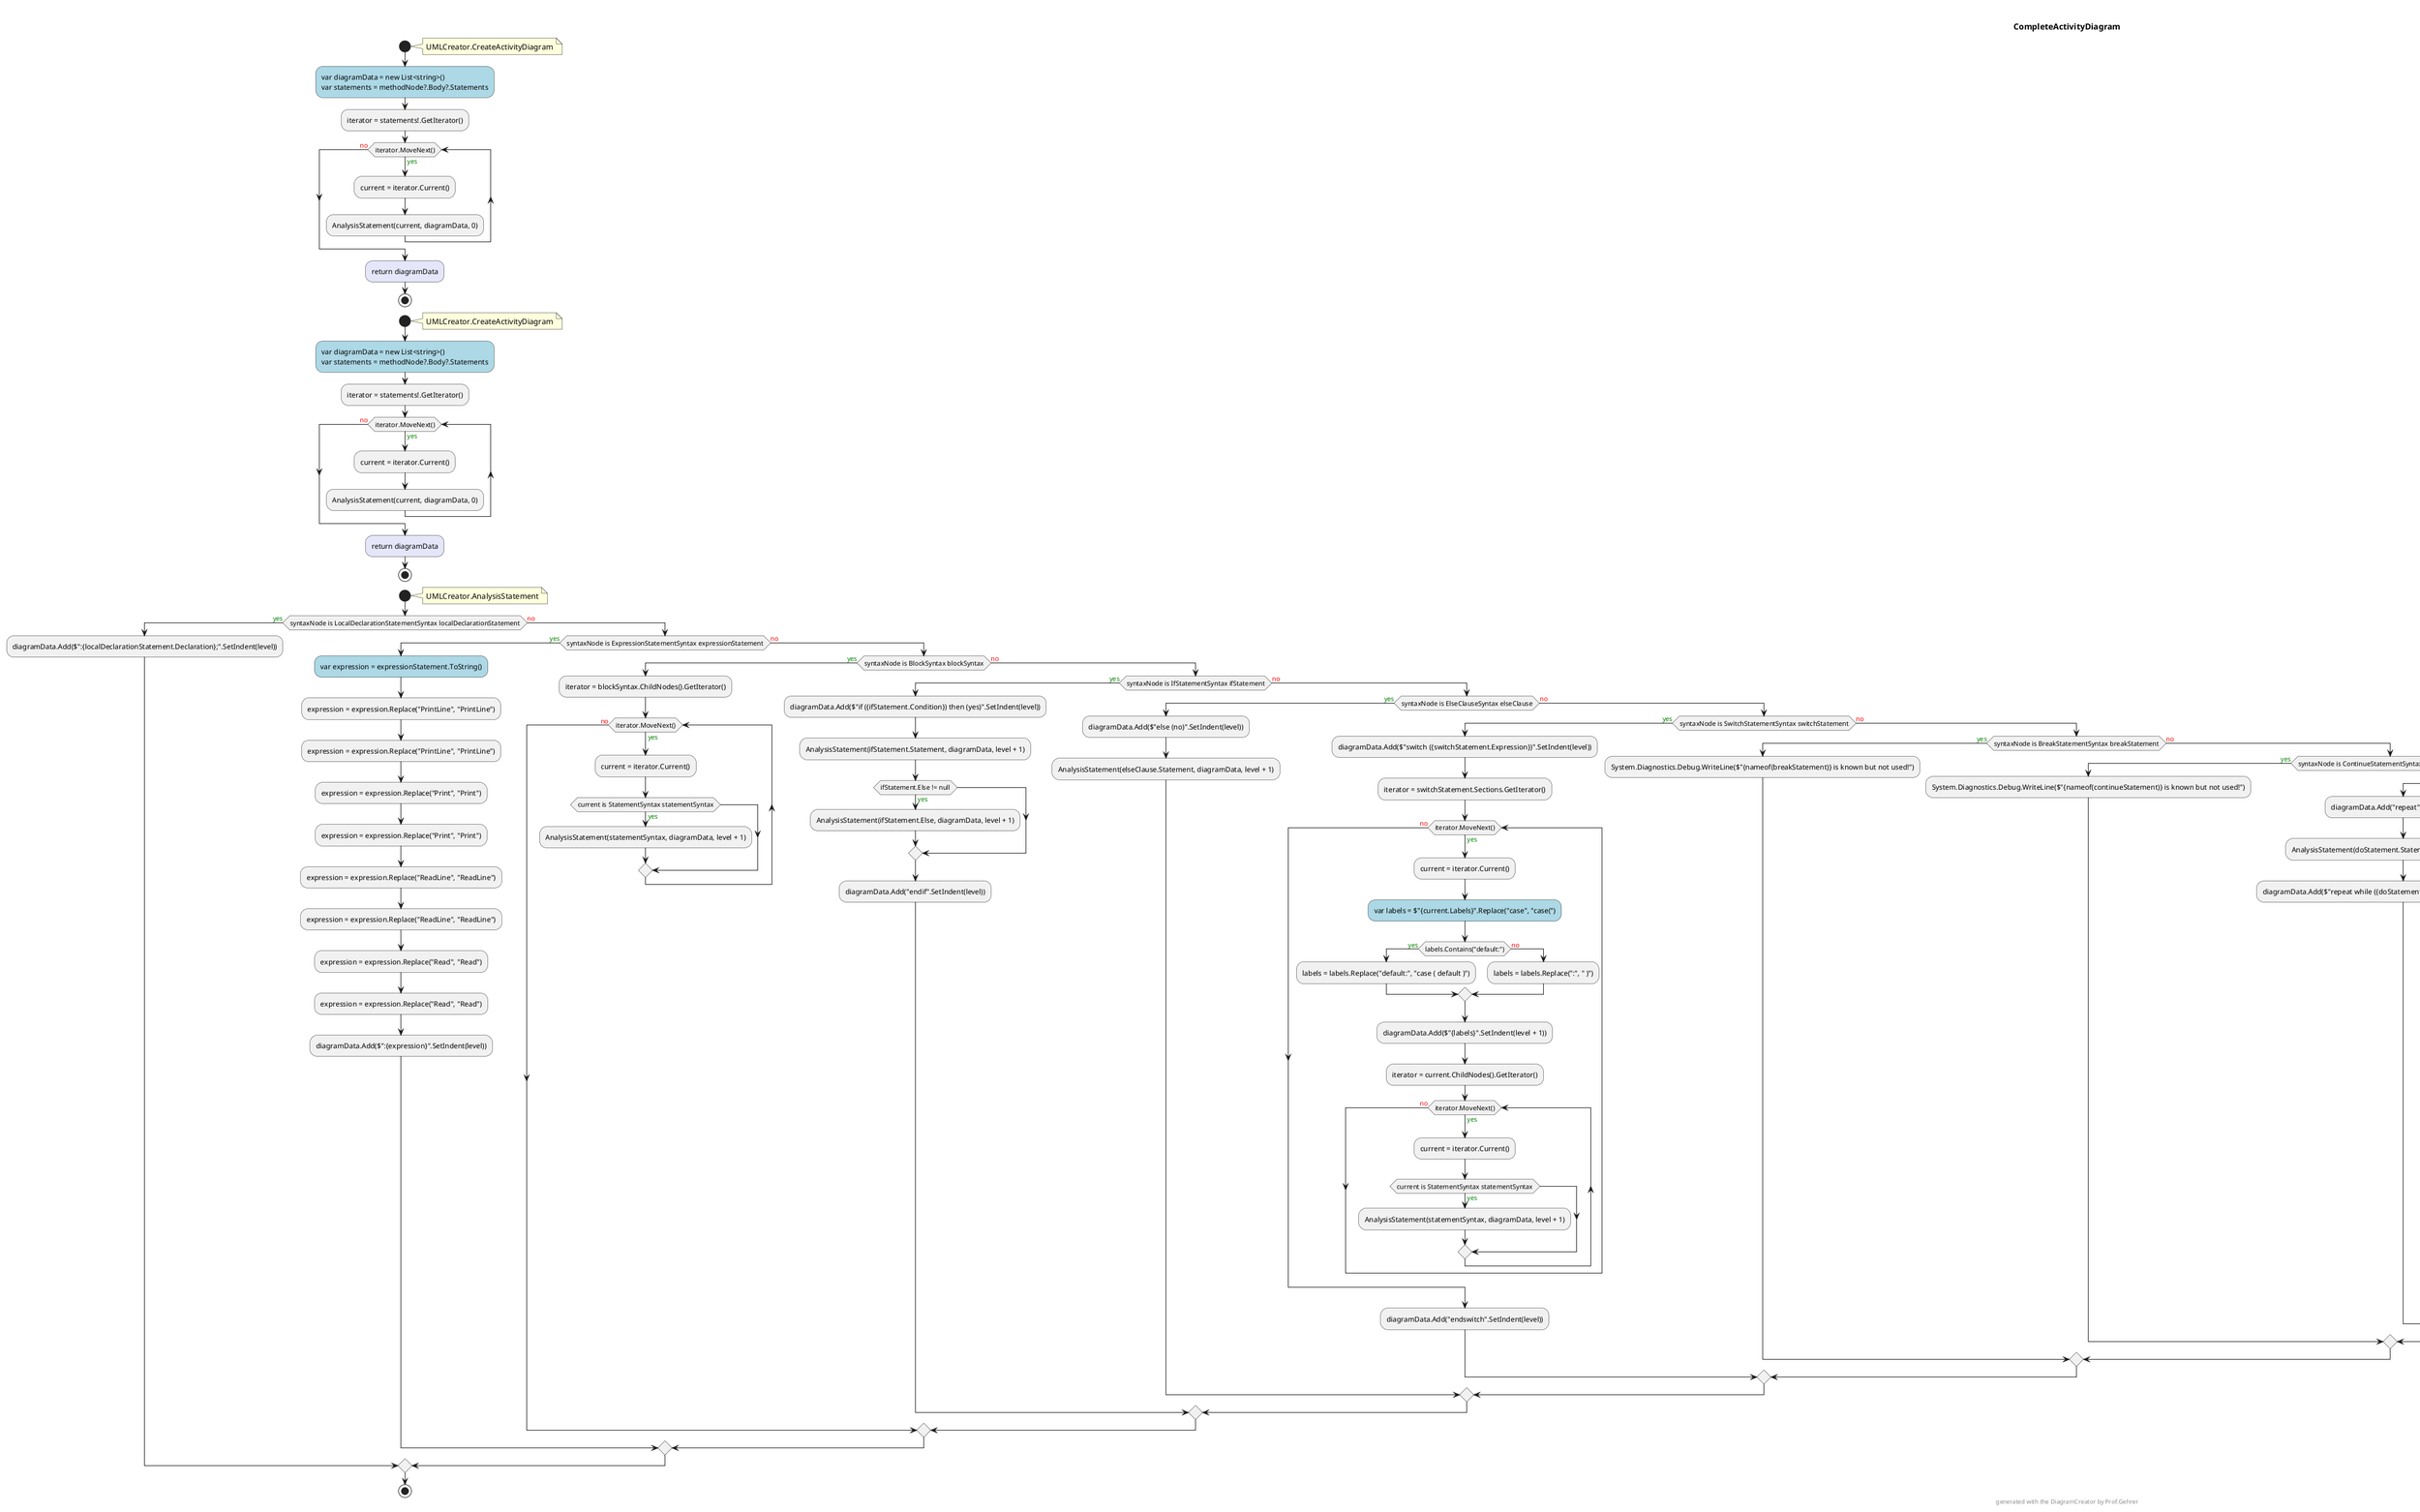 @startuml CompleteActivityDiagram
header
generated on 3/9/2024 8:21:55 PM
end header
title CompleteActivityDiagram
start
note right:  UMLCreator.CreateActivityDiagram
#LightBlue:var diagramData = new List<string>()
var statements = methodNode?.Body?.Statements;
:iterator = statements!.GetIterator();
while (iterator.MoveNext()) is (<color:green>yes)
:current = iterator.Current();
      :AnalysisStatement(current, diagramData, 0);
endwhile (<color:red>no)
#Lavender:return diagramData;
footer
generated with the DiagramCreator by Prof.Gehrer
end footer
stop
start
note right:  UMLCreator.CreateActivityDiagram
#LightBlue:var diagramData = new List<string>()
var statements = methodNode?.Body?.Statements;
:iterator = statements!.GetIterator();
while (iterator.MoveNext()) is (<color:green>yes)
:current = iterator.Current();
      :AnalysisStatement(current, diagramData, 0);
endwhile (<color:red>no)
#Lavender:return diagramData;
footer
generated with the DiagramCreator by Prof.Gehrer
end footer
stop
start
note right:  UMLCreator.AnalysisStatement
if (syntaxNode is LocalDeclarationStatementSyntax localDeclarationStatement) then (<color:green>yes)
    :diagramData.Add($":{localDeclarationStatement.Declaration};".SetIndent(level));
  else (<color:red>no)
    if (syntaxNode is ExpressionStatementSyntax expressionStatement) then (<color:green>yes)
        #LightBlue:var expression = expressionStatement.ToString();
        :expression = expression.Replace("PrintLine", "PrintLine");
        :expression = expression.Replace("PrintLine", "PrintLine");
        :expression = expression.Replace("Print", "Print");
        :expression = expression.Replace("Print", "Print");
        :expression = expression.Replace("ReadLine", "ReadLine");
        :expression = expression.Replace("ReadLine", "ReadLine");
        :expression = expression.Replace("Read", "Read");
        :expression = expression.Replace("Read", "Read");
        :diagramData.Add($":{expression}".SetIndent(level));
      else (<color:red>no)
        if (syntaxNode is BlockSyntax blockSyntax) then (<color:green>yes)
            :iterator = blockSyntax.ChildNodes().GetIterator();
            while (iterator.MoveNext()) is (<color:green>yes)
            :current = iterator.Current();
                              if (current is StatementSyntax statementSyntax) then (<color:green>yes)
                                  :AnalysisStatement(statementSyntax, diagramData, level + 1);
                              endif
            endwhile (<color:red>no)
          else (<color:red>no)
            if (syntaxNode is IfStatementSyntax ifStatement) then (<color:green>yes)
                :diagramData.Add($"if ({ifStatement.Condition}) then (yes)".SetIndent(level));
                :AnalysisStatement(ifStatement.Statement, diagramData, level + 1);
                if (ifStatement.Else != null) then (<color:green>yes)
                  :AnalysisStatement(ifStatement.Else, diagramData, level + 1);
                endif
                :diagramData.Add("endif".SetIndent(level));
              else (<color:red>no)
                if (syntaxNode is ElseClauseSyntax elseClause) then (<color:green>yes)
                    :diagramData.Add($"else (no)".SetIndent(level));
                    :AnalysisStatement(elseClause.Statement, diagramData, level + 1);
                  else (<color:red>no)
                    if (syntaxNode is SwitchStatementSyntax switchStatement) then (<color:green>yes)
                        :diagramData.Add($"switch ({switchStatement.Expression})".SetIndent(level));
                        :iterator = switchStatement.Sections.GetIterator();
                        while (iterator.MoveNext()) is (<color:green>yes)
                        :current = iterator.Current();
                                                      #LightBlue:var labels = $"{current.Labels}".Replace("case", "case(");
                                                      if (labels.Contains("default:")) then (<color:green>yes)
                                                        :labels = labels.Replace("default:", "case ( default )");
                                                        else (<color:red>no)
                                                          :labels = labels.Replace(":", " )");
                                                      endif
                                                      :diagramData.Add($"{labels}".SetIndent(level + 1));
                                                      :iterator = current.ChildNodes().GetIterator();
                                                      while (iterator.MoveNext()) is (<color:green>yes)
                                                      :current = iterator.Current();
                                                                                        if (current is StatementSyntax statementSyntax) then (<color:green>yes)
                                                                                            :AnalysisStatement(statementSyntax, diagramData, level + 1);
                                                                                        endif
                                                      endwhile (<color:red>no)
                        endwhile (<color:red>no)
                        :diagramData.Add("endswitch".SetIndent(level));
                      else (<color:red>no)
                        if (syntaxNode is BreakStatementSyntax breakStatement) then (<color:green>yes)
                            :System.Diagnostics.Debug.WriteLine($"{nameof(breakStatement)} is known but not used!");
                          else (<color:red>no)
                            if (syntaxNode is ContinueStatementSyntax continueStatement) then (<color:green>yes)
                                :System.Diagnostics.Debug.WriteLine($"{nameof(continueStatement)} is known but not used!");
                              else (<color:red>no)
                                if (syntaxNode is DoStatementSyntax doStatement) then (<color:green>yes)
                                    :diagramData.Add("repeat".SetIndent(level));
                                    :AnalysisStatement(doStatement.Statement, diagramData, level + 1);
                                    :diagramData.Add($"repeat while ({doStatement.Condition}) is (yes)".SetIndent(level));
                                  else (<color:red>no)
                                    if (syntaxNode is WhileStatementSyntax whileStatement) then (<color:green>yes)
                                        :diagramData.Add($"while ({whileStatement.Condition}) is (yes)".SetIndent(level));
                                        :AnalysisStatement(whileStatement.Statement, diagramData, level + 1);
                                        :diagramData.Add("endwhile (no)".SetIndent(level));
                                      else (<color:red>no)
                                        if (syntaxNode is ForStatementSyntax forStatement) then (<color:green>yes)
                                            :diagramData.Add($":{forStatement.Declaration};".SetIndent(level));
                                            :diagramData.Add($"while ({forStatement.Condition}) is (yes)".SetIndent(level));
                                            :AnalysisStatement(forStatement.Statement, diagramData, level + 1);
                                            if (forStatement.Incrementors.Count > 0) then (<color:green>yes)
                                              :diagramData.Add($":{forStatement.Incrementors};".SetIndent(level));
                                            endif
                                            :diagramData.Add("endwhile (no)".SetIndent(level));
                                          else (<color:red>no)
                                            if (syntaxNode is ForEachStatementSyntax forEachStatement) then (<color:green>yes)
                                                #LightBlue:var statements = new List<string>();
                                                :diagramData.Add($":iterator = {forEachStatement.Expression}.GetIterator();".SetIndent(level));
                                                :diagramData.Add($"while (iterator.MoveNext()) is (yes)".SetIndent(level));
                                                :diagramData.Add($":current = iterator.Current();".SetIndent(level));
                                                :AnalysisStatement(forEachStatement.Statement, statements, level + 1);
                                                :iterator = statements.GetIterator();
                                                while (iterator.MoveNext()) is (<color:green>yes)
                                                :current = iterator.Current();
                                                                                                      :diagramData.Add(current.Replace(forEachStatement.Identifier.ToString(), "current").SetIndent(level + 1));
                                                endwhile (<color:red>no)
                                                :diagramData.Add("endwhile (no)".SetIndent(level));
                                              else (<color:red>no)
                                                if (syntaxNode is ReturnStatementSyntax returnStatement) then (<color:green>yes)
                                                    :System.Diagnostics.Debug.WriteLine($"{nameof(returnStatement)} is known but not used!");
                                                  else (<color:red>no)
                                                      :System.Diagnostics.Debug.WriteLine($"{syntaxNode.GetType().Name} is unknown!");
                                                endif
                                            endif
                                        endif
                                    endif
                                endif
                            endif
                        endif
                    endif
                endif
            endif
        endif
    endif
endif
footer
generated with the DiagramCreator by Prof.Gehrer
end footer
stop
footer
generated with the DiagramCreator by Prof.Gehrer
end footer
@enduml
